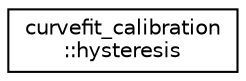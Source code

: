digraph "Graphical Class Hierarchy"
{
  edge [fontname="Helvetica",fontsize="10",labelfontname="Helvetica",labelfontsize="10"];
  node [fontname="Helvetica",fontsize="10",shape=record];
  rankdir="LR";
  Node1 [label="curvefit_calibration\l::hysteresis",height=0.2,width=0.4,color="black", fillcolor="white", style="filled",URL="$interfacecurvefit__calibration_1_1hysteresis.html",tooltip="Computes the hysteresis in an ascending/descending data set. "];
}
